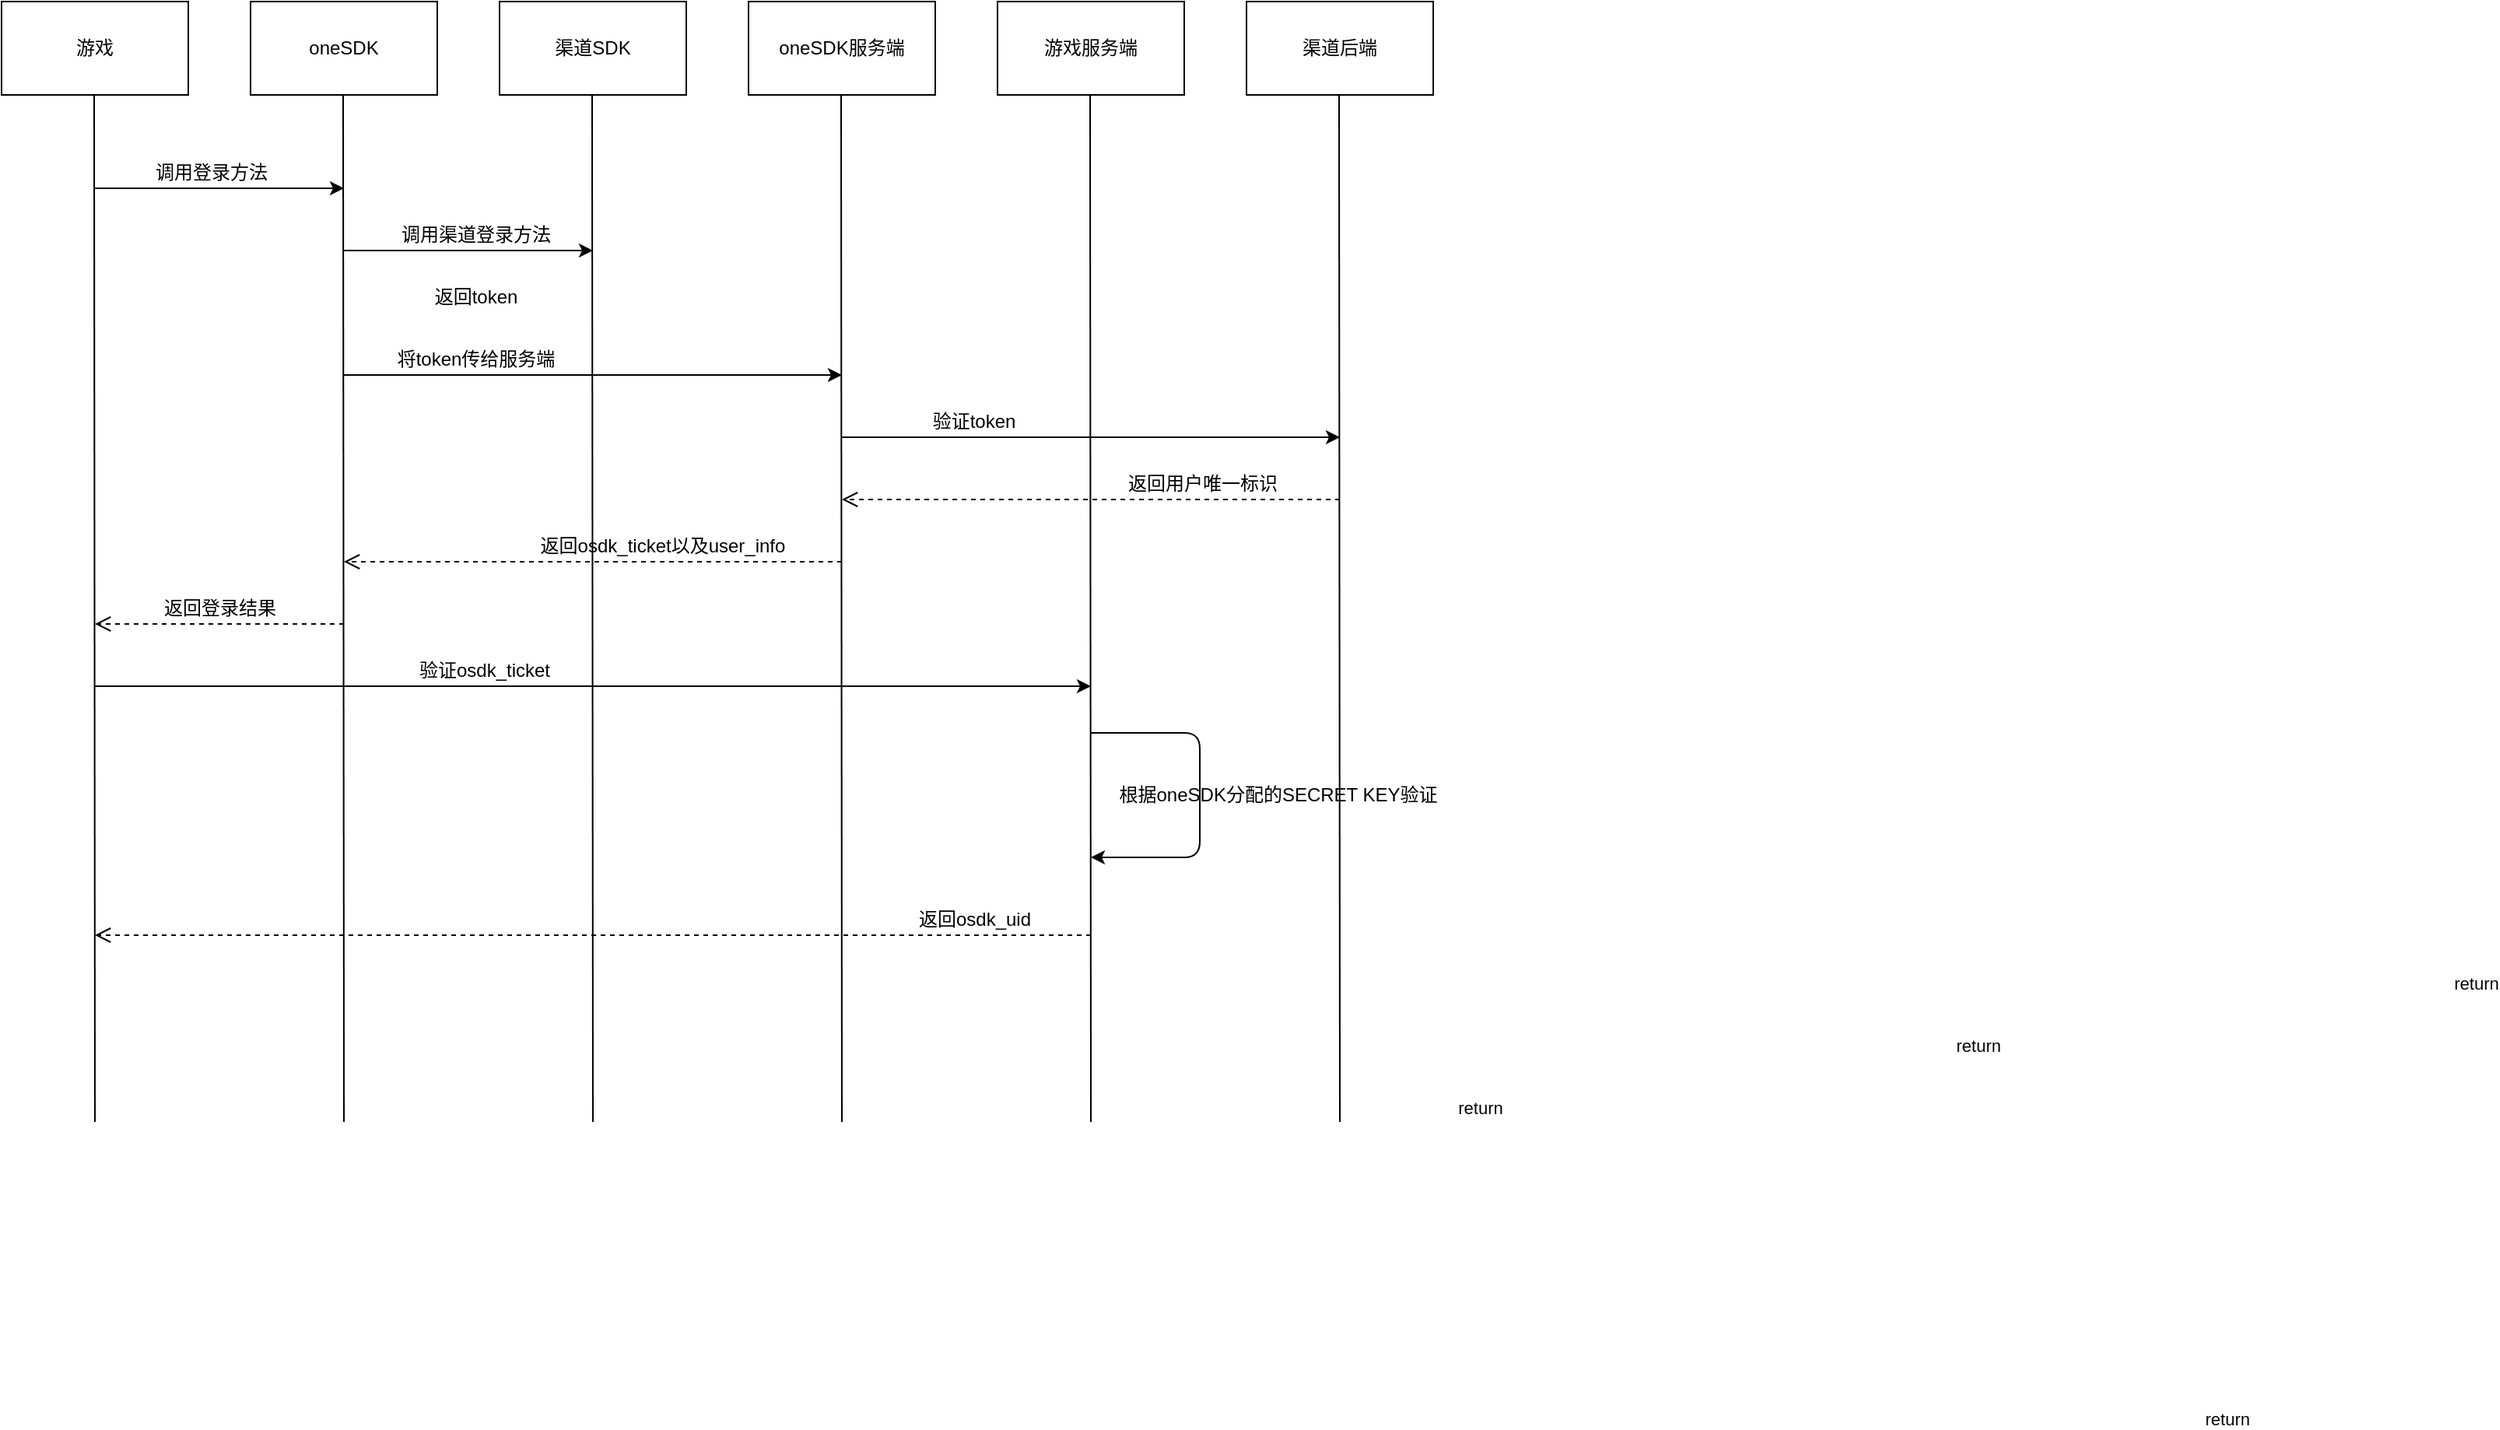 <mxfile version="14.8.4" type="github">
  <diagram id="us4i3Tbj8rjGoXgFAmOt" name="Page-1">
    <mxGraphModel dx="1422" dy="762" grid="1" gridSize="10" guides="1" tooltips="1" connect="1" arrows="1" fold="1" page="1" pageScale="1" pageWidth="827" pageHeight="1169" math="0" shadow="0">
      <root>
        <mxCell id="0" />
        <mxCell id="1" parent="0" />
        <mxCell id="nrgVJc-i8UdNosfU6WUw-1" value="游戏" style="rounded=0;whiteSpace=wrap;html=1;" vertex="1" parent="1">
          <mxGeometry y="40" width="120" height="60" as="geometry" />
        </mxCell>
        <mxCell id="nrgVJc-i8UdNosfU6WUw-2" value="oneSDK" style="rounded=0;whiteSpace=wrap;html=1;" vertex="1" parent="1">
          <mxGeometry x="160" y="40" width="120" height="60" as="geometry" />
        </mxCell>
        <mxCell id="nrgVJc-i8UdNosfU6WUw-3" value="渠道SDK" style="rounded=0;whiteSpace=wrap;html=1;" vertex="1" parent="1">
          <mxGeometry x="320" y="40" width="120" height="60" as="geometry" />
        </mxCell>
        <mxCell id="nrgVJc-i8UdNosfU6WUw-4" value="oneSDK服务端" style="rounded=0;whiteSpace=wrap;html=1;" vertex="1" parent="1">
          <mxGeometry x="480" y="40" width="120" height="60" as="geometry" />
        </mxCell>
        <mxCell id="nrgVJc-i8UdNosfU6WUw-5" value="游戏服务端" style="rounded=0;whiteSpace=wrap;html=1;" vertex="1" parent="1">
          <mxGeometry x="640" y="40" width="120" height="60" as="geometry" />
        </mxCell>
        <mxCell id="nrgVJc-i8UdNosfU6WUw-6" value="" style="endArrow=none;html=1;" edge="1" parent="1">
          <mxGeometry width="50" height="50" relative="1" as="geometry">
            <mxPoint x="60" y="760" as="sourcePoint" />
            <mxPoint x="59.5" y="100" as="targetPoint" />
          </mxGeometry>
        </mxCell>
        <mxCell id="nrgVJc-i8UdNosfU6WUw-7" value="" style="endArrow=none;html=1;" edge="1" parent="1">
          <mxGeometry width="50" height="50" relative="1" as="geometry">
            <mxPoint x="220" y="760" as="sourcePoint" />
            <mxPoint x="219.5" y="100" as="targetPoint" />
          </mxGeometry>
        </mxCell>
        <mxCell id="nrgVJc-i8UdNosfU6WUw-8" value="" style="endArrow=none;html=1;" edge="1" parent="1">
          <mxGeometry width="50" height="50" relative="1" as="geometry">
            <mxPoint x="380" y="760" as="sourcePoint" />
            <mxPoint x="379.5" y="100" as="targetPoint" />
          </mxGeometry>
        </mxCell>
        <mxCell id="nrgVJc-i8UdNosfU6WUw-9" value="" style="endArrow=none;html=1;" edge="1" parent="1">
          <mxGeometry width="50" height="50" relative="1" as="geometry">
            <mxPoint x="540" y="760" as="sourcePoint" />
            <mxPoint x="539.5" y="100" as="targetPoint" />
          </mxGeometry>
        </mxCell>
        <mxCell id="nrgVJc-i8UdNosfU6WUw-10" value="" style="endArrow=none;html=1;" edge="1" parent="1">
          <mxGeometry width="50" height="50" relative="1" as="geometry">
            <mxPoint x="700" y="760" as="sourcePoint" />
            <mxPoint x="699.5" y="100" as="targetPoint" />
          </mxGeometry>
        </mxCell>
        <mxCell id="nrgVJc-i8UdNosfU6WUw-13" value="" style="endArrow=classic;html=1;" edge="1" parent="1">
          <mxGeometry width="50" height="50" relative="1" as="geometry">
            <mxPoint x="60" y="160" as="sourcePoint" />
            <mxPoint x="220" y="160" as="targetPoint" />
          </mxGeometry>
        </mxCell>
        <mxCell id="nrgVJc-i8UdNosfU6WUw-14" value="调用登录方法" style="text;html=1;strokeColor=none;fillColor=none;align=center;verticalAlign=middle;whiteSpace=wrap;rounded=0;" vertex="1" parent="1">
          <mxGeometry x="90" y="140" width="90" height="20" as="geometry" />
        </mxCell>
        <mxCell id="nrgVJc-i8UdNosfU6WUw-15" value="调用渠道登录方法" style="text;html=1;strokeColor=none;fillColor=none;align=center;verticalAlign=middle;whiteSpace=wrap;rounded=0;" vertex="1" parent="1">
          <mxGeometry x="250" y="180" width="110" height="20" as="geometry" />
        </mxCell>
        <mxCell id="nrgVJc-i8UdNosfU6WUw-16" value="" style="endArrow=classic;html=1;" edge="1" parent="1">
          <mxGeometry width="50" height="50" relative="1" as="geometry">
            <mxPoint x="220" y="200" as="sourcePoint" />
            <mxPoint x="380" y="200" as="targetPoint" />
          </mxGeometry>
        </mxCell>
        <mxCell id="nrgVJc-i8UdNosfU6WUw-28" value="返回token" style="text;html=1;strokeColor=none;fillColor=none;align=center;verticalAlign=middle;whiteSpace=wrap;rounded=0;" vertex="1" parent="1">
          <mxGeometry x="250" y="220" width="110" height="20" as="geometry" />
        </mxCell>
        <mxCell id="nrgVJc-i8UdNosfU6WUw-30" value="" style="endArrow=classic;html=1;" edge="1" parent="1">
          <mxGeometry width="50" height="50" relative="1" as="geometry">
            <mxPoint x="220" y="280" as="sourcePoint" />
            <mxPoint x="540" y="280" as="targetPoint" />
          </mxGeometry>
        </mxCell>
        <mxCell id="nrgVJc-i8UdNosfU6WUw-31" value="将token传给服务端" style="text;html=1;strokeColor=none;fillColor=none;align=center;verticalAlign=middle;whiteSpace=wrap;rounded=0;" vertex="1" parent="1">
          <mxGeometry x="250" y="260" width="110" height="20" as="geometry" />
        </mxCell>
        <mxCell id="nrgVJc-i8UdNosfU6WUw-32" value="" style="endArrow=classic;html=1;" edge="1" parent="1">
          <mxGeometry width="50" height="50" relative="1" as="geometry">
            <mxPoint x="540" y="320" as="sourcePoint" />
            <mxPoint x="860" y="320" as="targetPoint" />
          </mxGeometry>
        </mxCell>
        <mxCell id="nrgVJc-i8UdNosfU6WUw-33" value="验证token" style="text;html=1;strokeColor=none;fillColor=none;align=center;verticalAlign=middle;whiteSpace=wrap;rounded=0;" vertex="1" parent="1">
          <mxGeometry x="570" y="300" width="110" height="20" as="geometry" />
        </mxCell>
        <mxCell id="nrgVJc-i8UdNosfU6WUw-35" value="渠道后端" style="rounded=0;whiteSpace=wrap;html=1;" vertex="1" parent="1">
          <mxGeometry x="800" y="40" width="120" height="60" as="geometry" />
        </mxCell>
        <mxCell id="nrgVJc-i8UdNosfU6WUw-36" value="" style="endArrow=none;html=1;" edge="1" parent="1">
          <mxGeometry width="50" height="50" relative="1" as="geometry">
            <mxPoint x="860" y="760" as="sourcePoint" />
            <mxPoint x="859.5" y="100" as="targetPoint" />
          </mxGeometry>
        </mxCell>
        <mxCell id="nrgVJc-i8UdNosfU6WUw-37" value="return" style="html=1;verticalAlign=bottom;endArrow=open;dashed=1;endSize=8;" edge="1" parent="1">
          <mxGeometry x="-1" y="797" relative="1" as="geometry">
            <mxPoint x="860" y="360" as="sourcePoint" />
            <mxPoint x="540" y="360" as="targetPoint" />
            <mxPoint x="730" y="-477" as="offset" />
          </mxGeometry>
        </mxCell>
        <mxCell id="nrgVJc-i8UdNosfU6WUw-38" value="返回用户唯一标识" style="text;html=1;strokeColor=none;fillColor=none;align=center;verticalAlign=middle;whiteSpace=wrap;rounded=0;" vertex="1" parent="1">
          <mxGeometry x="717" y="340" width="110" height="20" as="geometry" />
        </mxCell>
        <mxCell id="nrgVJc-i8UdNosfU6WUw-40" value="return" style="html=1;verticalAlign=bottom;endArrow=open;dashed=1;endSize=8;" edge="1" parent="1">
          <mxGeometry x="-1" y="797" relative="1" as="geometry">
            <mxPoint x="540" y="400" as="sourcePoint" />
            <mxPoint x="220" y="400" as="targetPoint" />
            <mxPoint x="730" y="-477" as="offset" />
          </mxGeometry>
        </mxCell>
        <mxCell id="nrgVJc-i8UdNosfU6WUw-41" value="返回osdk_ticket以及user_info" style="text;html=1;strokeColor=none;fillColor=none;align=center;verticalAlign=middle;whiteSpace=wrap;rounded=0;" vertex="1" parent="1">
          <mxGeometry x="330" y="380" width="190" height="20" as="geometry" />
        </mxCell>
        <mxCell id="nrgVJc-i8UdNosfU6WUw-43" value="返回登录结果" style="text;html=1;align=center;verticalAlign=middle;resizable=0;points=[];autosize=1;strokeColor=none;" vertex="1" parent="1">
          <mxGeometry x="95" y="420" width="90" height="20" as="geometry" />
        </mxCell>
        <mxCell id="nrgVJc-i8UdNosfU6WUw-44" value="" style="endArrow=classic;html=1;" edge="1" parent="1">
          <mxGeometry width="50" height="50" relative="1" as="geometry">
            <mxPoint x="60" y="480" as="sourcePoint" />
            <mxPoint x="700" y="480" as="targetPoint" />
          </mxGeometry>
        </mxCell>
        <mxCell id="nrgVJc-i8UdNosfU6WUw-45" value="验证osdk_ticket" style="text;html=1;align=center;verticalAlign=middle;resizable=0;points=[];autosize=1;strokeColor=none;" vertex="1" parent="1">
          <mxGeometry x="260" y="460" width="100" height="20" as="geometry" />
        </mxCell>
        <mxCell id="nrgVJc-i8UdNosfU6WUw-48" value="" style="endArrow=classic;html=1;" edge="1" parent="1">
          <mxGeometry relative="1" as="geometry">
            <mxPoint x="700" y="510" as="sourcePoint" />
            <mxPoint x="700" y="590" as="targetPoint" />
            <Array as="points">
              <mxPoint x="770" y="510" />
              <mxPoint x="770" y="590" />
            </Array>
          </mxGeometry>
        </mxCell>
        <mxCell id="nrgVJc-i8UdNosfU6WUw-52" value="根据oneSDK分配的SECRET KEY验证" style="text;html=1;align=center;verticalAlign=middle;resizable=0;points=[];autosize=1;strokeColor=none;rotation=0;" vertex="1" parent="1">
          <mxGeometry x="710" y="540" width="220" height="20" as="geometry" />
        </mxCell>
        <mxCell id="nrgVJc-i8UdNosfU6WUw-53" value="return" style="html=1;verticalAlign=bottom;endArrow=open;dashed=1;endSize=8;" edge="1" parent="1">
          <mxGeometry x="-1" y="797" relative="1" as="geometry">
            <mxPoint x="700" y="640" as="sourcePoint" />
            <mxPoint x="60" y="640" as="targetPoint" />
            <mxPoint x="730" y="-477" as="offset" />
          </mxGeometry>
        </mxCell>
        <mxCell id="nrgVJc-i8UdNosfU6WUw-54" value="返回osdk_uid" style="text;html=1;align=center;verticalAlign=middle;resizable=0;points=[];autosize=1;strokeColor=none;" vertex="1" parent="1">
          <mxGeometry x="580" y="620" width="90" height="20" as="geometry" />
        </mxCell>
        <mxCell id="nrgVJc-i8UdNosfU6WUw-55" value="return" style="html=1;verticalAlign=bottom;endArrow=open;dashed=1;endSize=8;" edge="1" parent="1">
          <mxGeometry x="-1" y="797" relative="1" as="geometry">
            <mxPoint x="220" y="440" as="sourcePoint" />
            <mxPoint x="60" y="440" as="targetPoint" />
            <mxPoint x="730" y="-477" as="offset" />
          </mxGeometry>
        </mxCell>
      </root>
    </mxGraphModel>
  </diagram>
</mxfile>
